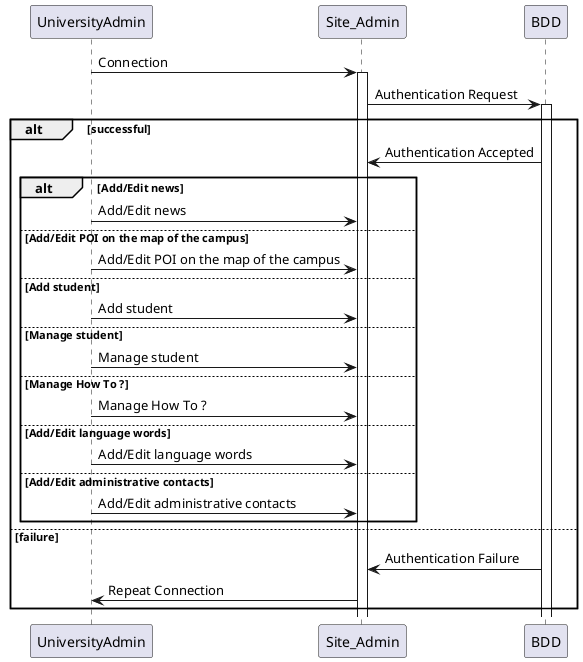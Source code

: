 @startuml

UniversityAdmin -> Site_Admin: Connection
activate Site_Admin


Site_Admin -> BDD: Authentication Request
activate BDD

alt successful

    BDD -> Site_Admin: Authentication Accepted


        alt Add/Edit news
            UniversityAdmin -> Site_Admin: Add/Edit news

        else Add/Edit POI on the map of the campus
            UniversityAdmin -> Site_Admin: Add/Edit POI on the map of the campus

        else Add student
             UniversityAdmin -> Site_Admin: Add student

        else Manage student
             UniversityAdmin -> Site_Admin: Manage student

        else Manage How To ?
             UniversityAdmin -> Site_Admin: Manage How To ?

        else Add/Edit language words
             UniversityAdmin -> Site_Admin: Add/Edit language words

        else Add/Edit administrative contacts
             UniversityAdmin -> Site_Admin: Add/Edit administrative contacts

        end

else failure

    BDD -> Site_Admin: Authentication Failure
    Site_Admin->UniversityAdmin : Repeat Connection
end


@enduml
